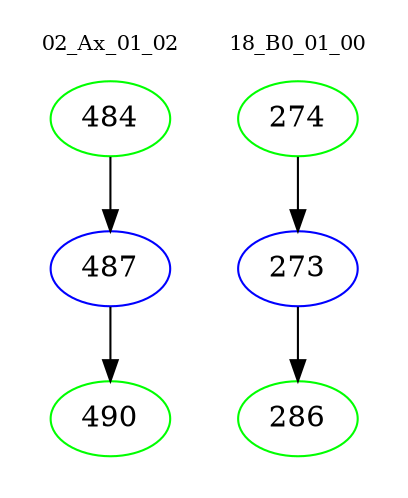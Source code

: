 digraph{
subgraph cluster_0 {
color = white
label = "02_Ax_01_02";
fontsize=10;
T0_484 [label="484", color="green"]
T0_484 -> T0_487 [color="black"]
T0_487 [label="487", color="blue"]
T0_487 -> T0_490 [color="black"]
T0_490 [label="490", color="green"]
}
subgraph cluster_1 {
color = white
label = "18_B0_01_00";
fontsize=10;
T1_274 [label="274", color="green"]
T1_274 -> T1_273 [color="black"]
T1_273 [label="273", color="blue"]
T1_273 -> T1_286 [color="black"]
T1_286 [label="286", color="green"]
}
}
